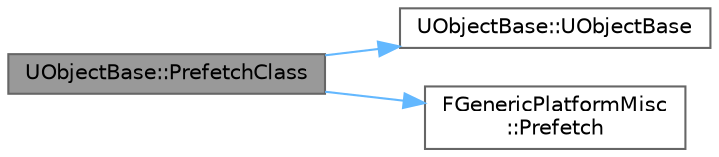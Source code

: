 digraph "UObjectBase::PrefetchClass"
{
 // INTERACTIVE_SVG=YES
 // LATEX_PDF_SIZE
  bgcolor="transparent";
  edge [fontname=Helvetica,fontsize=10,labelfontname=Helvetica,labelfontsize=10];
  node [fontname=Helvetica,fontsize=10,shape=box,height=0.2,width=0.4];
  rankdir="LR";
  Node1 [id="Node000001",label="UObjectBase::PrefetchClass",height=0.2,width=0.4,color="gray40", fillcolor="grey60", style="filled", fontcolor="black",tooltip=" "];
  Node1 -> Node2 [id="edge1_Node000001_Node000002",color="steelblue1",style="solid",tooltip=" "];
  Node2 [id="Node000002",label="UObjectBase::UObjectBase",height=0.2,width=0.4,color="grey40", fillcolor="white", style="filled",URL="$d9/dc4/classUObjectBase.html#ab25bf82be9d3d5e9cd9d4a27c22b065a",tooltip=" "];
  Node1 -> Node3 [id="edge2_Node000001_Node000003",color="steelblue1",style="solid",tooltip=" "];
  Node3 [id="Node000003",label="FGenericPlatformMisc\l::Prefetch",height=0.2,width=0.4,color="grey40", fillcolor="white", style="filled",URL="$d1/de8/structFGenericPlatformMisc.html#a57b50e0120163ede6e76b73d6f2b7033",tooltip=" "];
}
